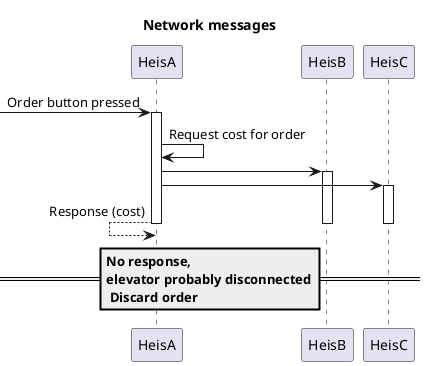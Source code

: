 @startuml Network sequence fail

title Network messages

participant HeisA as A
participant HeisB as B
participant HeisC as C





 -> A: Order button pressed
 activate A

    A -> A: Request cost for order
    A -> B
    activate B
    A -> C
    activate C


    A <-- A: Response (cost)

    deactivate A
    deactivate B
    deactivate C
== No response, \nelevator probably disconnected\n Discard order ==

@enduml
